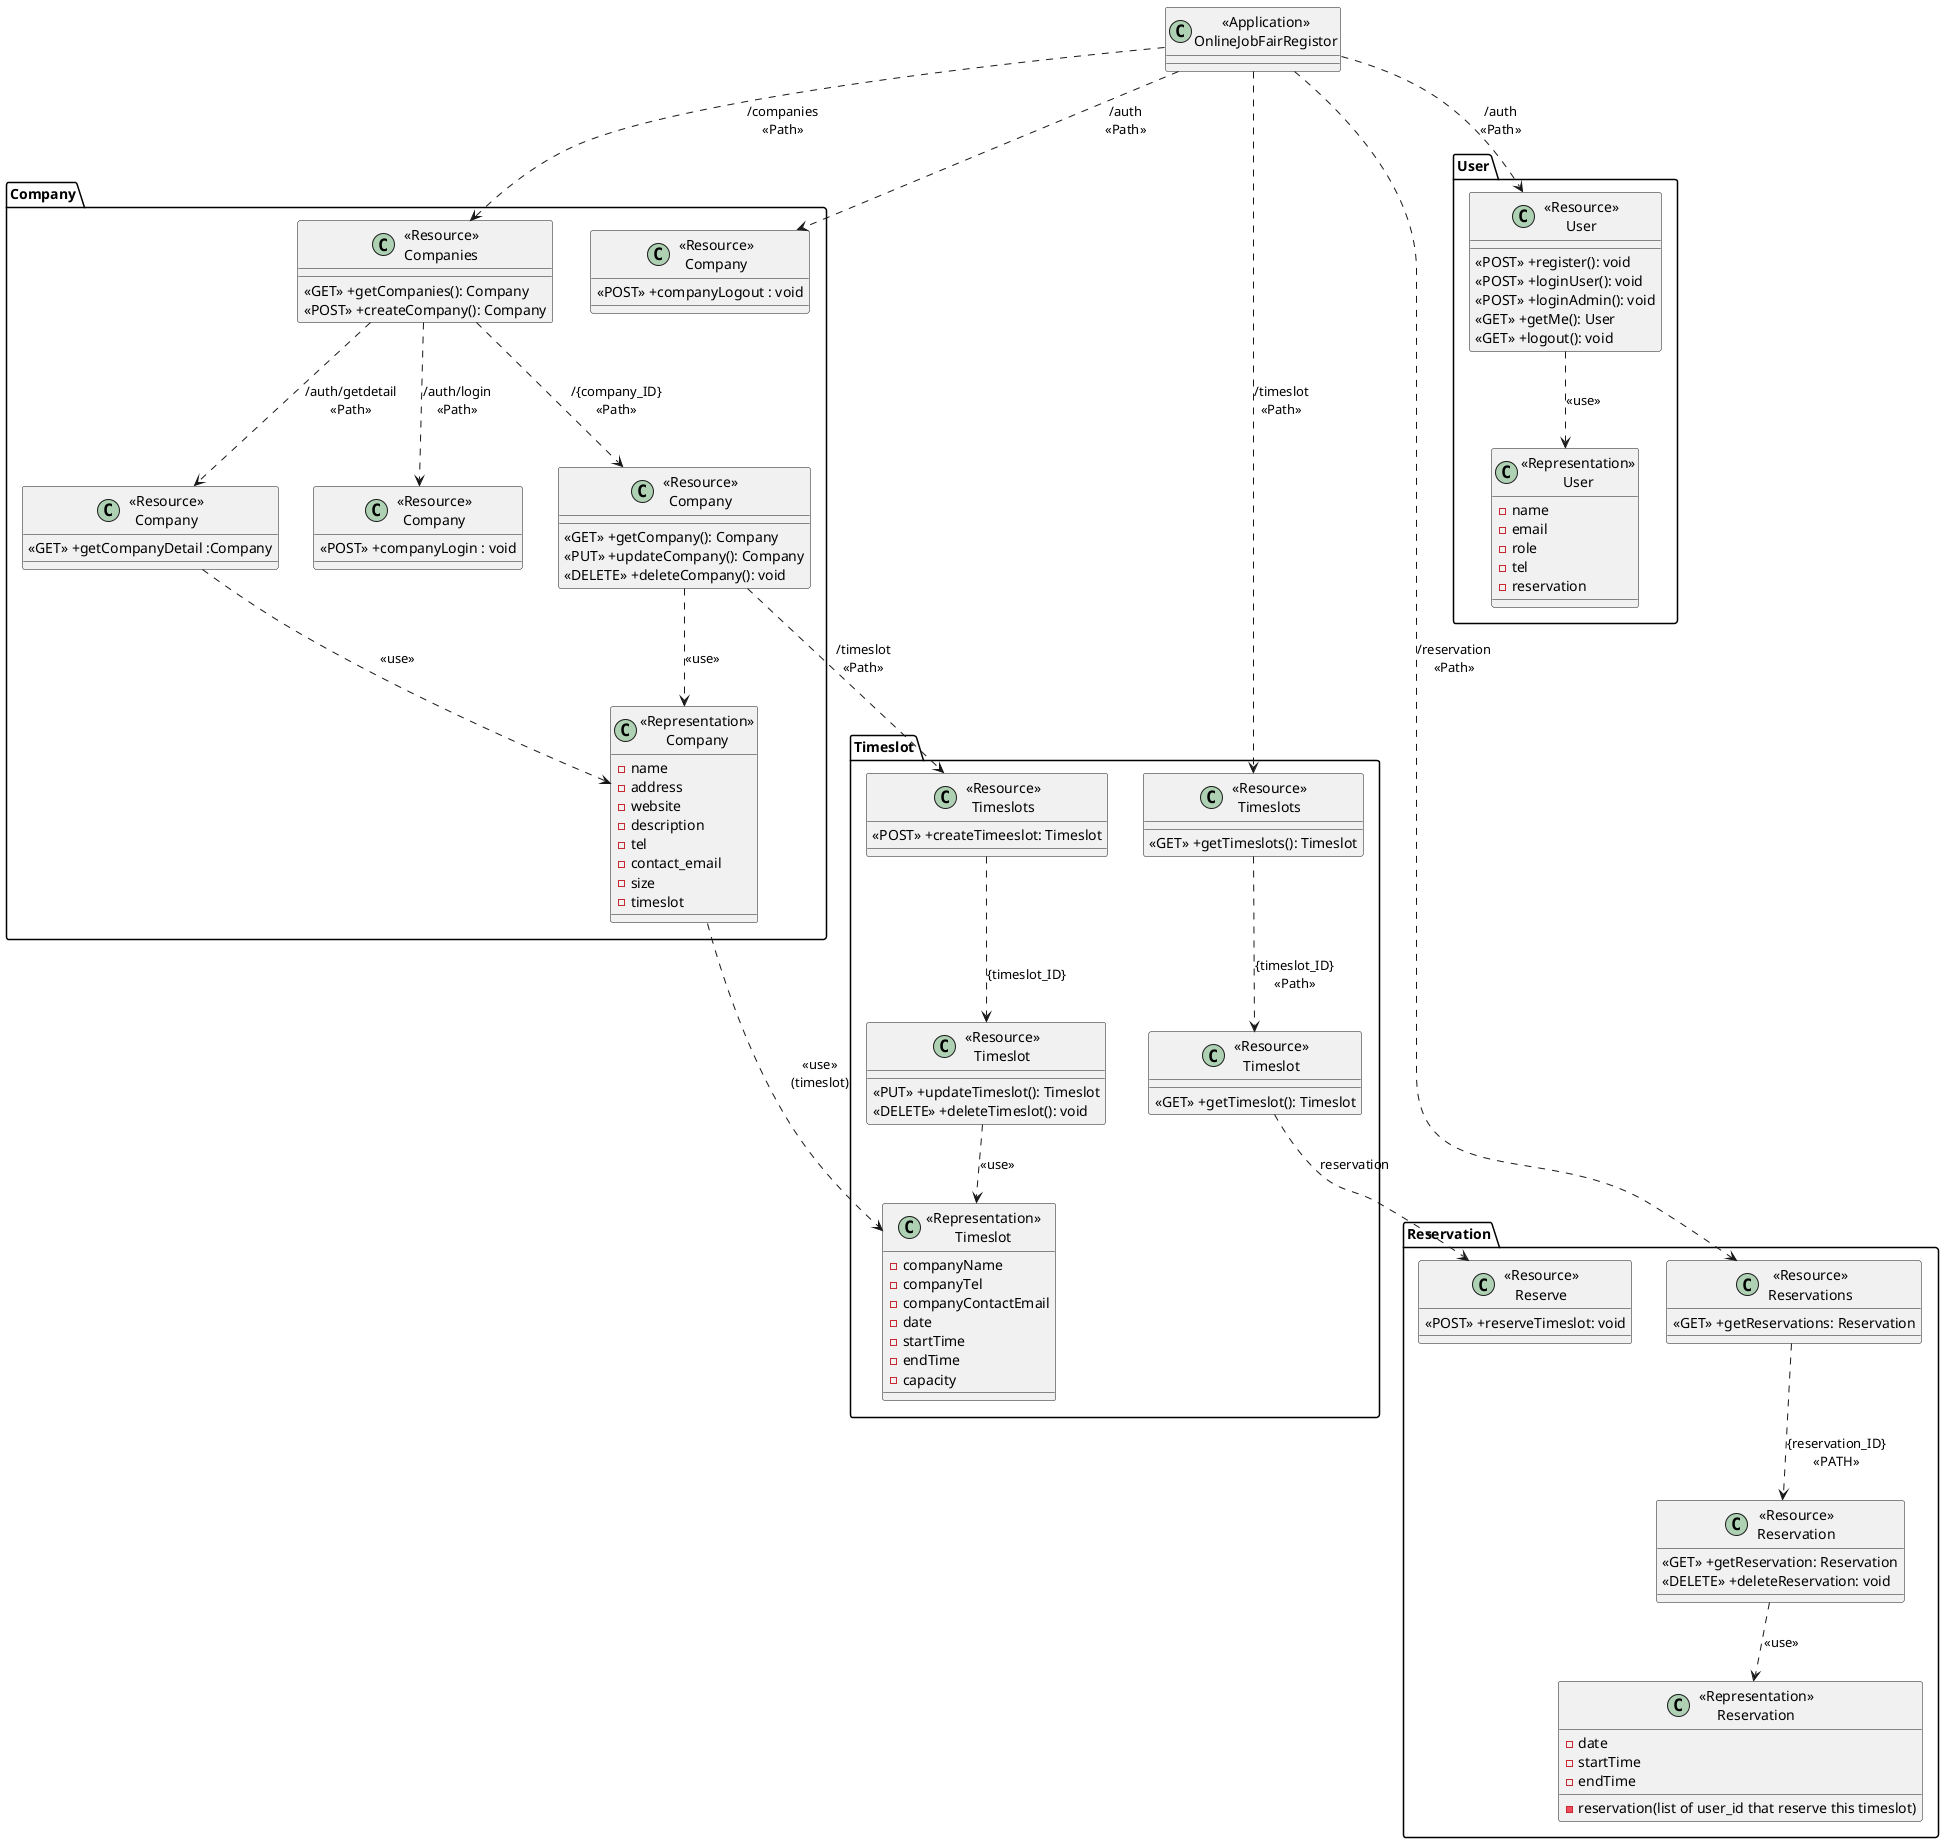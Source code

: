 @startuml ClassDiagram

    ' skinparam linetype ortho

    class "<<Application>>\nOnlineJobFairRegistor" as JobFairAPIServices{}

    package "Company" {
            class "<<Resource>>\nCompanies" as ResourceCompanies{
                <<GET>> +getCompanies(): Company
                <<POST>> +createCompany(): Company
            }

            class "<<Resource>>\nCompany" as ResourceCompany {
                <<GET>> +getCompany(): Company
                <<PUT>> +updateCompany(): Company
                <<DELETE>> +deleteCompany(): void
            }

            class "<<Resource>>\nCompany" as ResourceCompanyy {
                <<POST>> +companyLogin : void
            }

            class "<<Resource>>\nCompany" as ResourceCompanyy3 {
                <<GET>> +getCompanyDetail :Company
            }

            class "<<Resource>>\nCompany" as ResourceCompanyy2 {
                <<POST>> +companyLogout : void
            }

            

            class "<<Representation>>\nCompany" as RepresentationCompany {
                -name
                -address
                -website
                -description
                -tel
                -contact_email
                -size
                -timeslot
            }

    }

    JobFairAPIServices ..> ResourceCompanies:"/companies\n<<Path>>"
    JobFairAPIServices ..> ResourceCompanyy2:"/auth\n<<Path>>"
    ResourceCompanies ..> ResourceCompany: "/{company_ID}\n<<Path>>"
    ResourceCompany ..> RepresentationCompany: "<<use>>"
    ResourceCompanies ..> ResourceCompanyy: "/auth/login\n<<Path>>"
    ResourceCompanies ..> ResourceCompanyy3: "/auth/getdetail\n<<Path>>"
    ResourceCompanyy3 ..> RepresentationCompany: "<<use>>"

    package "User" {
        class "<<Resource>>\nUser" as ResourceUser {
            <<POST>> +register(): void
            <<POST>> +loginUser(): void
            <<POST>> +loginAdmin(): void
            <<GET>> +getMe(): User
            <<GET>> +logout(): void
        }

        class "<<Representation>>\nUser" as RepresentationUser {
            -name
            -email
            -role
            -tel
            -reservation
        }
    }

    JobFairAPIServices ..> ResourceUser: "/auth\n<<Path>>"
    ResourceUser ..> RepresentationUser: "<<use>>"

    package "Reservation" {
        class "<<Resource>>\nReservations" as ResourceReservations {
            <<GET>> +getReservations: Reservation
        }

        class "<<Resource>>\nReservation" as ResourceReservation {
            <<GET>> +getReservation: Reservation
            <<DELETE>> +deleteReservation: void
        }

        class "<<Resource>>\nReserve" as ResourceReserve {
            <<POST>> +reserveTimeslot: void
        } 

        class "<<Representation>>\nReservation" as RepresentationReservation {
            -date
            -startTime
            -endTime
            -reservation(list of user_id that reserve this timeslot)
        }
    }

    ResourceReservation ..> RepresentationReservation : "<<use>>"
    JobFairAPIServices ..> ResourceReservations: "/reservation\n<<Path>>"
    ResourceReservations ..> ResourceReservation: "{reservation_ID}\n<<PATH>>"

    package "Timeslot" {
            class "<<Resource>>\nTimeslots" as ResourceTimeslots{
                <<GET>> +getTimeslots(): Timeslot
            }

            class "<<Resource>>\nTimeslot" as ResourceTimeslot{
                <<GET>> +getTimeslot(): Timeslot
            }

            class "<<Resource>>\nTimeslots" as ResourceTimeslots2 {
                <<POST>> +createTimeeslot: Timeslot
            }

            class "<<Resource>>\nTimeslot" as ResourceTimeslot2 {
            
                <<PUT>> +updateTimeslot(): Timeslot
                <<DELETE>> +deleteTimeslot(): void
            }

            class "<<Representation>>\nTimeslot" as RepresentationTimeslot {
                -companyName
                -companyTel
                -companyContactEmail
                -date
                -startTime
                -endTime
                -capacity
        }
    }

    RepresentationCompany ..> RepresentationTimeslot: "<<use>>\n(timeslot)"

    JobFairAPIServices ..> ResourceTimeslots: "/timeslot\n<<Path>>"
    ResourceTimeslots ..> ResourceTimeslot: "{timeslot_ID}\n<<Path>>"

    ResourceTimeslot ..>ResourceReserve: "reservation"

    ResourceCompany ..> ResourceTimeslots2: "/timeslot\n<<Path>>"
    ResourceTimeslots2 ..> ResourceTimeslot2: "{timeslot_ID}"
    ResourceTimeslot2 ..> RepresentationTimeslot: "<<use>>"
@enduml